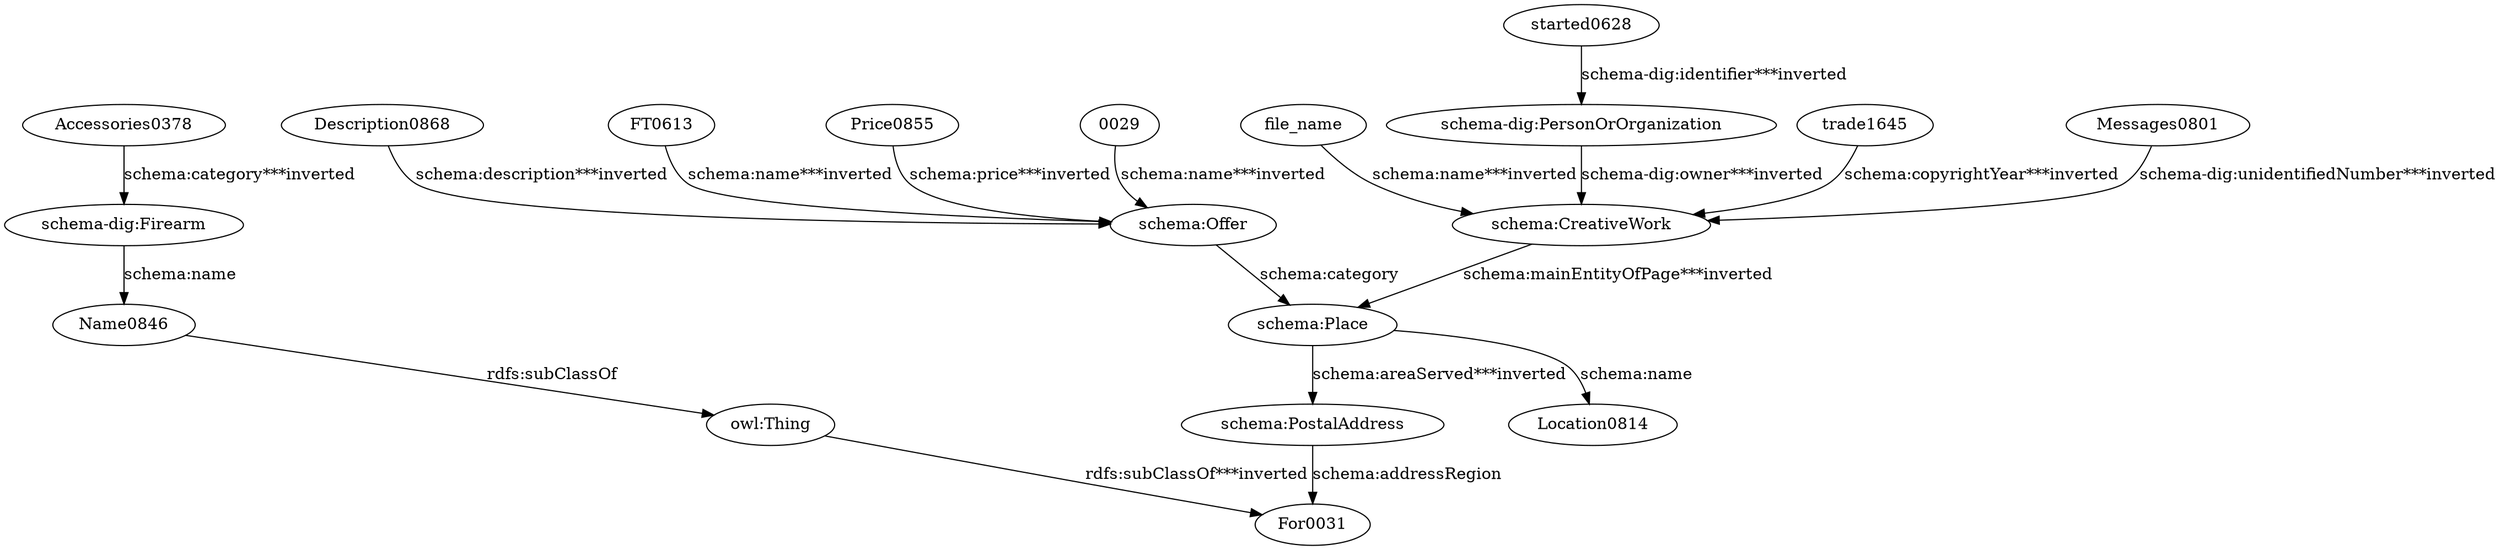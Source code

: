 digraph {
  "0029" [type=attribute_name,label="0029"]
  "schema:Offer1" [type=class_uri,label="schema:Offer"]
  Accessories0378 [type=attribute_name,label=Accessories0378]
  "schema-dig:Firearm1" [type=class_uri,label="schema-dig:Firearm"]
  Description0868 [type=attribute_name,label=Description0868]
  FT0613 [type=attribute_name,label=FT0613]
  Messages0801 [type=attribute_name,label=Messages0801]
  "schema:CreativeWork1" [type=class_uri,label="schema:CreativeWork"]
  Name0846 [type=attribute_name,label=Name0846]
  "owl:Thing" [type=special,label="owl:Thing"]
  Price0855 [type=attribute_name,label=Price0855]
  file_name [type=attribute_name,label=file_name]
  For0031 [type=attribute_name,label=For0031]
  "schema-dig:PersonOrOrganization1" [type=class_uri,label="schema-dig:PersonOrOrganization"]
  "schema:Place1" [type=class_uri,label="schema:Place"]
  Location0814 [type=attribute_name,label=Location0814]
  "schema:PostalAddress1" [type=class_uri,label="schema:PostalAddress"]
  started0628 [type=attribute_name,label=started0628]
  trade1645 [type=attribute_name,label=trade1645]
  "0029" -> "schema:Offer1" [type=st_property_uri,label="schema:name***inverted",weight=1]
  Accessories0378 -> "schema-dig:Firearm1" [type=st_property_uri,label="schema:category***inverted",weight=1]
  Description0868 -> "schema:Offer1" [type=st_property_uri,label="schema:description***inverted",weight=1]
  FT0613 -> "schema:Offer1" [type=st_property_uri,label="schema:name***inverted",weight=1]
  Messages0801 -> "schema:CreativeWork1" [type=st_property_uri,label="schema-dig:unidentifiedNumber***inverted",weight=1]
  Name0846 -> "owl:Thing" [label="rdfs:subClassOf",type=inherited,weight=0.3333333333333333]
  Price0855 -> "schema:Offer1" [type=st_property_uri,label="schema:price***inverted",weight=1]
  file_name -> "schema:CreativeWork1" [type=st_property_uri,label="schema:name***inverted",weight=1]
  "owl:Thing" -> For0031 [type=inherited,label="rdfs:subClassOf***inverted",weight=0.3333333333333333]
  "schema-dig:Firearm1" -> Name0846 [label="schema:name",type=st_property_uri]
  "schema-dig:PersonOrOrganization1" -> "schema:CreativeWork1" [type=inherited,label="schema-dig:owner***inverted",weight=4]
  "schema:CreativeWork1" -> "schema:Place1" [type=inherited,label="schema:mainEntityOfPage***inverted",weight=4]
  "schema:Offer1" -> "schema:Place1" [label="schema:category",type=inherited,weight=4]
  "schema:Place1" -> Location0814 [label="schema:name",type=st_property_uri]
  "schema:Place1" -> "schema:PostalAddress1" [type=inherited,label="schema:areaServed***inverted",weight=4]
  "schema:PostalAddress1" -> For0031 [label="schema:addressRegion",type=st_property_uri]
  started0628 -> "schema-dig:PersonOrOrganization1" [type=st_property_uri,label="schema-dig:identifier***inverted",weight=1]
  trade1645 -> "schema:CreativeWork1" [type=st_property_uri,label="schema:copyrightYear***inverted",weight=1]
}
